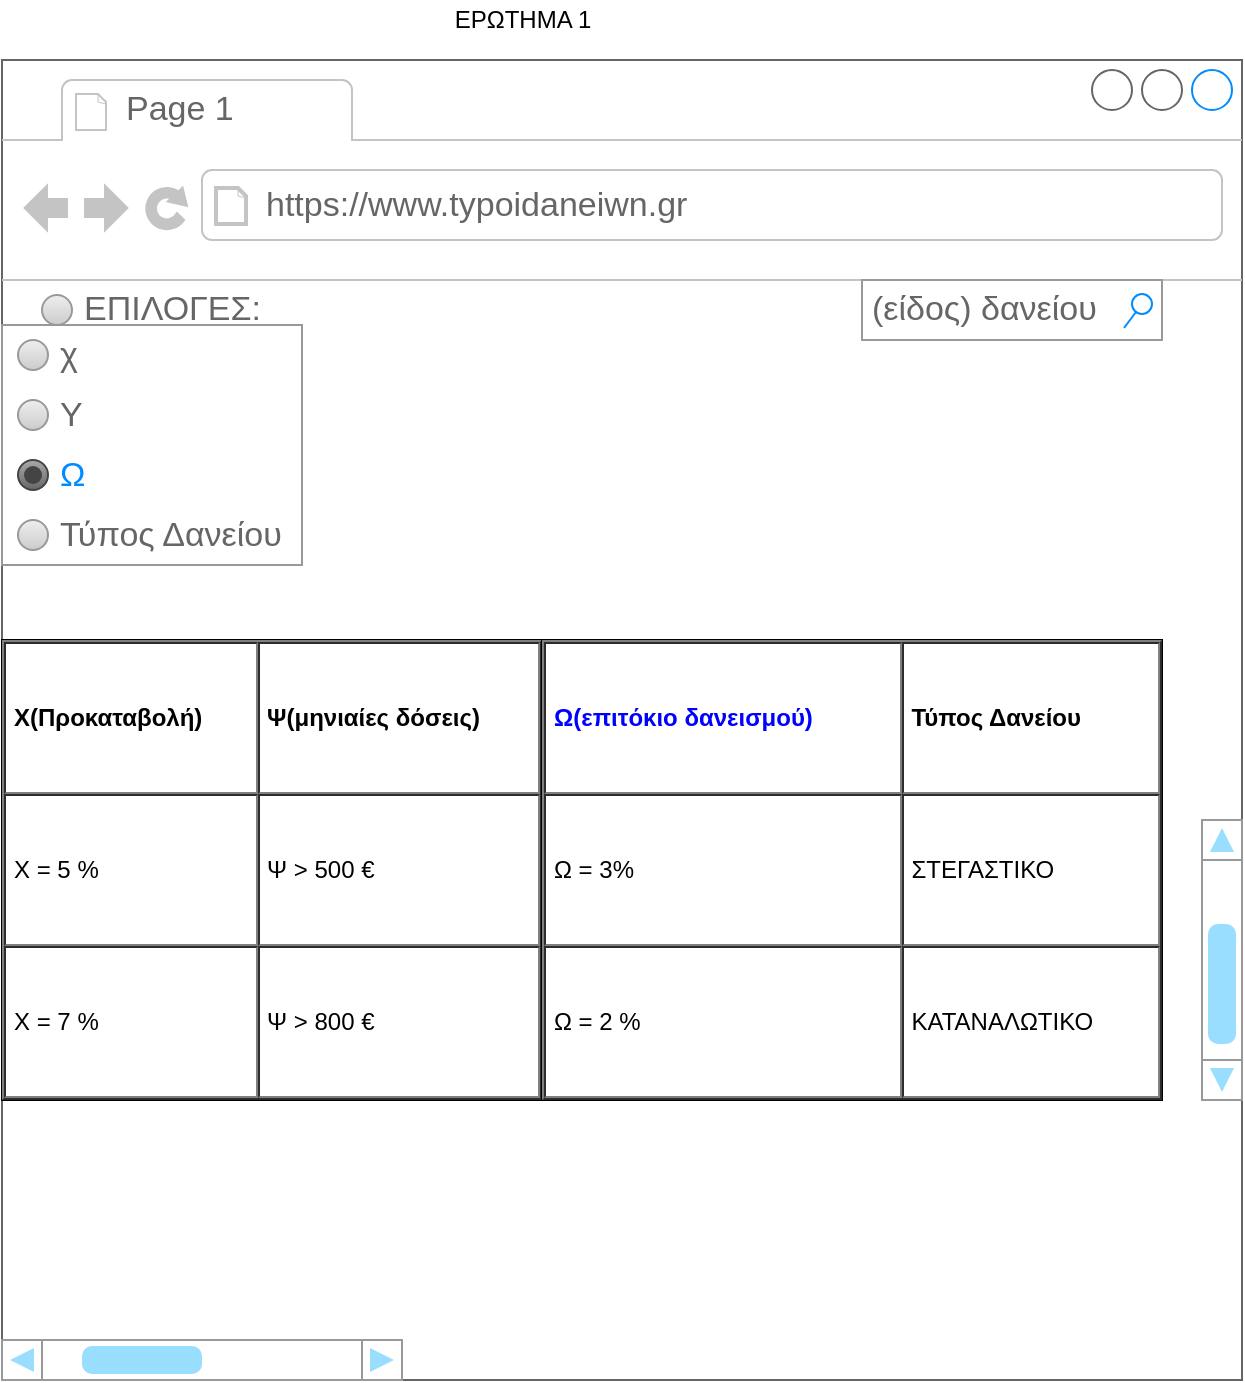 <mxfile version="13.9.9" type="device"><diagram id="kGna3QH8G1NWVmnrNJJb" name="Page-1"><mxGraphModel dx="1086" dy="1975" grid="1" gridSize="10" guides="1" tooltips="1" connect="1" arrows="1" fold="1" page="1" pageScale="1" pageWidth="827" pageHeight="1169" math="0" shadow="0"><root><mxCell id="0"/><mxCell id="1" parent="0"/><mxCell id="7fL4BjcUSVZ1Lrb1H9je-1" value="" style="strokeWidth=1;shadow=0;dashed=0;align=center;html=1;shape=mxgraph.mockup.containers.browserWindow;rSize=0;strokeColor=#666666;strokeColor2=#008cff;strokeColor3=#c4c4c4;mainText=,;recursiveResize=0;" parent="1" vertex="1"><mxGeometry x="100" y="-110" width="620" height="660" as="geometry"/></mxCell><mxCell id="7fL4BjcUSVZ1Lrb1H9je-2" value="Page 1" style="strokeWidth=1;shadow=0;dashed=0;align=center;html=1;shape=mxgraph.mockup.containers.anchor;fontSize=17;fontColor=#666666;align=left;" parent="7fL4BjcUSVZ1Lrb1H9je-1" vertex="1"><mxGeometry x="60" y="12" width="110" height="26" as="geometry"/></mxCell><mxCell id="7fL4BjcUSVZ1Lrb1H9je-3" value="https://www.typoidaneiwn.gr" style="strokeWidth=1;shadow=0;dashed=0;align=center;html=1;shape=mxgraph.mockup.containers.anchor;rSize=0;fontSize=17;fontColor=#666666;align=left;" parent="7fL4BjcUSVZ1Lrb1H9je-1" vertex="1"><mxGeometry x="130" y="60" width="250" height="26" as="geometry"/></mxCell><mxCell id="7fL4BjcUSVZ1Lrb1H9je-4" value="(είδος) δανείου&amp;nbsp;" style="strokeWidth=1;shadow=0;dashed=0;align=center;html=1;shape=mxgraph.mockup.forms.searchBox;strokeColor=#999999;mainText=;strokeColor2=#008cff;fontColor=#666666;fontSize=17;align=left;spacingLeft=3;" parent="7fL4BjcUSVZ1Lrb1H9je-1" vertex="1"><mxGeometry x="430" y="110" width="150" height="30" as="geometry"/></mxCell><mxCell id="7fL4BjcUSVZ1Lrb1H9je-11" value="" style="strokeWidth=1;shadow=0;dashed=0;align=center;html=1;shape=mxgraph.mockup.forms.rrect;rSize=0;strokeColor=#999999;fillColor=#ffffff;recursiveResize=0;" parent="7fL4BjcUSVZ1Lrb1H9je-1" vertex="1"><mxGeometry y="132.5" width="150" height="120" as="geometry"/></mxCell><mxCell id="7fL4BjcUSVZ1Lrb1H9je-12" value="χ" style="shape=ellipse;rSize=0;fillColor=#eeeeee;strokeColor=#999999;gradientColor=#cccccc;html=1;align=left;spacingLeft=4;fontSize=17;fontColor=#666666;labelPosition=right;" parent="7fL4BjcUSVZ1Lrb1H9je-11" vertex="1"><mxGeometry x="8" y="7.5" width="15" height="15" as="geometry"/></mxCell><mxCell id="7fL4BjcUSVZ1Lrb1H9je-13" value="Υ" style="shape=ellipse;rSize=0;fillColor=#eeeeee;strokeColor=#999999;gradientColor=#cccccc;html=1;align=left;spacingLeft=4;fontSize=17;fontColor=#666666;labelPosition=right;" parent="7fL4BjcUSVZ1Lrb1H9je-11" vertex="1"><mxGeometry x="8" y="37.5" width="15" height="15" as="geometry"/></mxCell><mxCell id="7fL4BjcUSVZ1Lrb1H9je-14" value="Ω" style="shape=ellipse;rSize=0;fillColor=#aaaaaa;strokeColor=#444444;gradientColor=#666666;html=1;align=left;spacingLeft=4;fontSize=17;fontColor=#008cff;labelPosition=right;" parent="7fL4BjcUSVZ1Lrb1H9je-11" vertex="1"><mxGeometry x="8" y="67.5" width="15" height="15" as="geometry"/></mxCell><mxCell id="7fL4BjcUSVZ1Lrb1H9je-15" value="" style="shape=ellipse;fillColor=#444444;strokeColor=none;html=1;" parent="7fL4BjcUSVZ1Lrb1H9je-14" vertex="1"><mxGeometry x="3" y="3" width="9" height="9" as="geometry"/></mxCell><mxCell id="7fL4BjcUSVZ1Lrb1H9je-16" value="Τύπος Δανείου" style="shape=ellipse;rSize=0;fillColor=#eeeeee;strokeColor=#999999;gradientColor=#cccccc;html=1;align=left;spacingLeft=4;fontSize=17;fontColor=#666666;labelPosition=right;" parent="7fL4BjcUSVZ1Lrb1H9je-11" vertex="1"><mxGeometry x="8" y="97.5" width="15" height="15" as="geometry"/></mxCell><mxCell id="7fL4BjcUSVZ1Lrb1H9je-19" value="ΕΠΙΛΟΓΕΣ:" style="shape=ellipse;fillColor=#eeeeee;strokeColor=#999999;gradientColor=#cccccc;html=1;align=left;spacingLeft=4;fontSize=17;fontColor=#666666;labelPosition=right;shadow=0;" parent="7fL4BjcUSVZ1Lrb1H9je-1" vertex="1"><mxGeometry x="20" y="117.5" width="15" height="15" as="geometry"/></mxCell><mxCell id="7fL4BjcUSVZ1Lrb1H9je-79" value="&lt;table cellpadding=&quot;4&quot; cellspacing=&quot;0&quot; border=&quot;1&quot; style=&quot;font-size: 1em ; width: 100% ; height: 100%&quot;&gt;&lt;tbody&gt;&lt;tr&gt;&lt;th&gt;X(Προκαταβολή)&lt;/th&gt;&lt;th&gt;Ψ(μηνιαίες δόσεις)&lt;/th&gt;&lt;/tr&gt;&lt;tr&gt;&lt;td&gt;Χ = 5 %&lt;/td&gt;&lt;td&gt;Ψ &amp;gt; 500 €&lt;/td&gt;&lt;/tr&gt;&lt;tr&gt;&lt;td&gt;Χ = 7 %&lt;br&gt;&lt;/td&gt;&lt;td&gt;Ψ &amp;gt; 800 €&lt;br&gt;&lt;/td&gt;&lt;/tr&gt;&lt;/tbody&gt;&lt;/table&gt; " style="verticalAlign=top;align=left;overflow=fill;fontSize=12;fontFamily=Helvetica;html=1" parent="7fL4BjcUSVZ1Lrb1H9je-1" vertex="1"><mxGeometry y="290" width="270" height="230" as="geometry"/></mxCell><mxCell id="7fL4BjcUSVZ1Lrb1H9je-66" value="&lt;table cellpadding=&quot;4&quot; cellspacing=&quot;0&quot; border=&quot;1&quot; style=&quot;font-size: 1em ; width: 100% ; height: 100%&quot;&gt;&lt;tbody&gt;&lt;tr&gt;&lt;th&gt;&lt;font color=&quot;#0000ff&quot;&gt;Ω(επιτόκιο δανεισμού)&lt;/font&gt;&lt;/th&gt;&lt;th&gt;Τύπος Δανείου&lt;/th&gt;&lt;/tr&gt;&lt;tr&gt;&lt;td&gt;Ω = 3%&lt;/td&gt;&lt;td&gt;ΣΤΕΓΑΣΤΙΚΟ&lt;/td&gt;&lt;/tr&gt;&lt;tr&gt;&lt;td&gt;Ω = 2 %&lt;br&gt;&lt;/td&gt;&lt;td&gt;ΚΑΤΑΝΑΛΩΤΙΚΟ&lt;/td&gt;&lt;/tr&gt;&lt;/tbody&gt;&lt;/table&gt; " style="verticalAlign=top;align=left;overflow=fill;fontSize=12;fontFamily=Helvetica;html=1" parent="7fL4BjcUSVZ1Lrb1H9je-1" vertex="1"><mxGeometry x="270" y="290" width="310" height="230" as="geometry"/></mxCell><mxCell id="7fL4BjcUSVZ1Lrb1H9je-84" value="" style="verticalLabelPosition=bottom;shadow=0;dashed=0;align=center;html=1;verticalAlign=top;strokeWidth=1;shape=mxgraph.mockup.navigation.scrollBar;strokeColor=#999999;barPos=20;fillColor2=#99ddff;strokeColor2=none;" parent="7fL4BjcUSVZ1Lrb1H9je-1" vertex="1"><mxGeometry y="640" width="200" height="20" as="geometry"/></mxCell><mxCell id="7fL4BjcUSVZ1Lrb1H9je-86" value="" style="verticalLabelPosition=bottom;shadow=0;dashed=0;align=center;html=1;verticalAlign=top;strokeWidth=1;shape=mxgraph.mockup.navigation.scrollBar;strokeColor=#999999;barPos=20;fillColor2=#99ddff;strokeColor2=none;direction=north;" parent="7fL4BjcUSVZ1Lrb1H9je-1" vertex="1"><mxGeometry x="600" y="380" width="20" height="140" as="geometry"/></mxCell><mxCell id="7fL4BjcUSVZ1Lrb1H9je-83" value="ΕΡΩΤΗΜΑ 1" style="text;html=1;align=center;verticalAlign=middle;resizable=0;points=[];autosize=1;" parent="1" vertex="1"><mxGeometry x="320" y="-140" width="80" height="20" as="geometry"/></mxCell></root></mxGraphModel></diagram></mxfile>